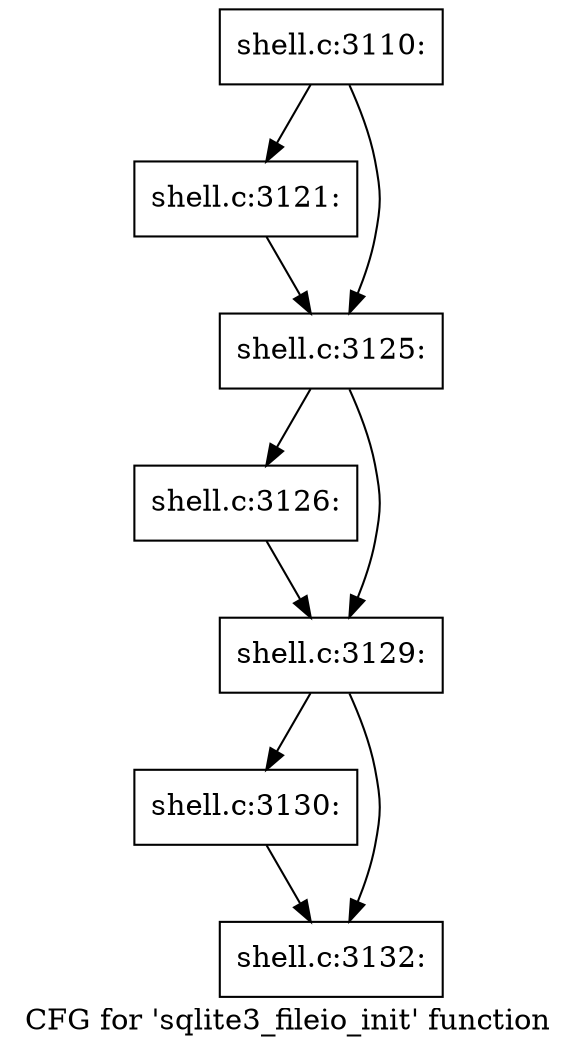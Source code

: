 digraph "CFG for 'sqlite3_fileio_init' function" {
	label="CFG for 'sqlite3_fileio_init' function";

	Node0x5602762935e0 [shape=record,label="{shell.c:3110:}"];
	Node0x5602762935e0 -> Node0x560276017620;
	Node0x5602762935e0 -> Node0x56027629bbc0;
	Node0x560276017620 [shape=record,label="{shell.c:3121:}"];
	Node0x560276017620 -> Node0x56027629bbc0;
	Node0x56027629bbc0 [shape=record,label="{shell.c:3125:}"];
	Node0x56027629bbc0 -> Node0x560275ed0ce0;
	Node0x56027629bbc0 -> Node0x56027629c3b0;
	Node0x560275ed0ce0 [shape=record,label="{shell.c:3126:}"];
	Node0x560275ed0ce0 -> Node0x56027629c3b0;
	Node0x56027629c3b0 [shape=record,label="{shell.c:3129:}"];
	Node0x56027629c3b0 -> Node0x560275ed0d30;
	Node0x56027629c3b0 -> Node0x56027629ba70;
	Node0x560275ed0d30 [shape=record,label="{shell.c:3130:}"];
	Node0x560275ed0d30 -> Node0x56027629ba70;
	Node0x56027629ba70 [shape=record,label="{shell.c:3132:}"];
}
